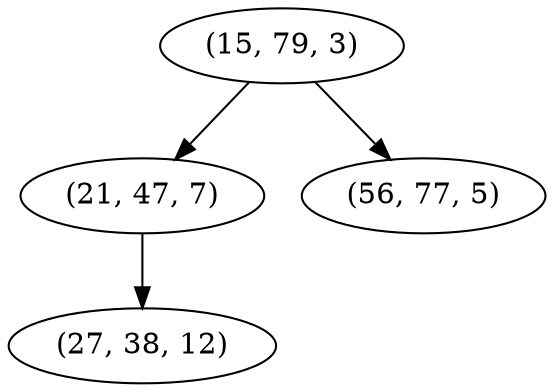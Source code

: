 digraph tree {
    "(15, 79, 3)";
    "(21, 47, 7)";
    "(27, 38, 12)";
    "(56, 77, 5)";
    "(15, 79, 3)" -> "(21, 47, 7)";
    "(15, 79, 3)" -> "(56, 77, 5)";
    "(21, 47, 7)" -> "(27, 38, 12)";
}
